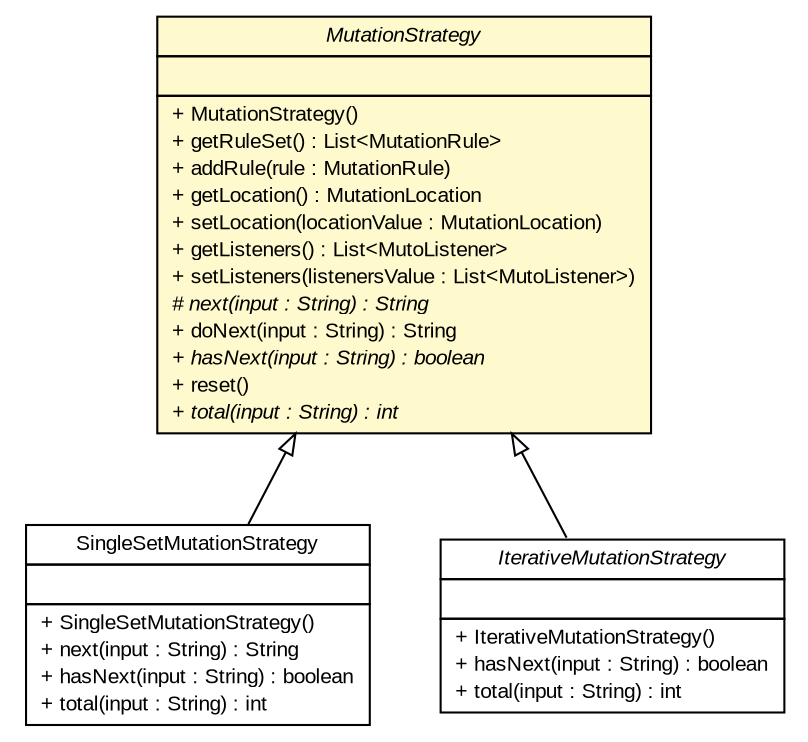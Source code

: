 #!/usr/local/bin/dot
#
# Class diagram 
# Generated by UMLGraph version R5_6 (http://www.umlgraph.org/)
#

digraph G {
	edge [fontname="arial",fontsize=10,labelfontname="arial",labelfontsize=10];
	node [fontname="arial",fontsize=10,shape=plaintext];
	nodesep=0.25;
	ranksep=0.5;
	// com.github.mkolisnyk.muto.generator.MutationStrategy
	c685 [label=<<table title="com.github.mkolisnyk.muto.generator.MutationStrategy" border="0" cellborder="1" cellspacing="0" cellpadding="2" port="p" bgcolor="lemonChiffon" href="./MutationStrategy.html">
		<tr><td><table border="0" cellspacing="0" cellpadding="1">
<tr><td align="center" balign="center"><font face="arial italic"> MutationStrategy </font></td></tr>
		</table></td></tr>
		<tr><td><table border="0" cellspacing="0" cellpadding="1">
<tr><td align="left" balign="left">  </td></tr>
		</table></td></tr>
		<tr><td><table border="0" cellspacing="0" cellpadding="1">
<tr><td align="left" balign="left"> + MutationStrategy() </td></tr>
<tr><td align="left" balign="left"> + getRuleSet() : List&lt;MutationRule&gt; </td></tr>
<tr><td align="left" balign="left"> + addRule(rule : MutationRule) </td></tr>
<tr><td align="left" balign="left"> + getLocation() : MutationLocation </td></tr>
<tr><td align="left" balign="left"> + setLocation(locationValue : MutationLocation) </td></tr>
<tr><td align="left" balign="left"> + getListeners() : List&lt;MutoListener&gt; </td></tr>
<tr><td align="left" balign="left"> + setListeners(listenersValue : List&lt;MutoListener&gt;) </td></tr>
<tr><td align="left" balign="left"><font face="arial italic" point-size="10.0"> # next(input : String) : String </font></td></tr>
<tr><td align="left" balign="left"> + doNext(input : String) : String </td></tr>
<tr><td align="left" balign="left"><font face="arial italic" point-size="10.0"> + hasNext(input : String) : boolean </font></td></tr>
<tr><td align="left" balign="left"> + reset() </td></tr>
<tr><td align="left" balign="left"><font face="arial italic" point-size="10.0"> + total(input : String) : int </font></td></tr>
		</table></td></tr>
		</table>>, URL="./MutationStrategy.html", fontname="arial", fontcolor="black", fontsize=10.0];
	// com.github.mkolisnyk.muto.generator.strategies.SingleSetMutationStrategy
	c691 [label=<<table title="com.github.mkolisnyk.muto.generator.strategies.SingleSetMutationStrategy" border="0" cellborder="1" cellspacing="0" cellpadding="2" port="p" href="./strategies/SingleSetMutationStrategy.html">
		<tr><td><table border="0" cellspacing="0" cellpadding="1">
<tr><td align="center" balign="center"> SingleSetMutationStrategy </td></tr>
		</table></td></tr>
		<tr><td><table border="0" cellspacing="0" cellpadding="1">
<tr><td align="left" balign="left">  </td></tr>
		</table></td></tr>
		<tr><td><table border="0" cellspacing="0" cellpadding="1">
<tr><td align="left" balign="left"> + SingleSetMutationStrategy() </td></tr>
<tr><td align="left" balign="left"> + next(input : String) : String </td></tr>
<tr><td align="left" balign="left"> + hasNext(input : String) : boolean </td></tr>
<tr><td align="left" balign="left"> + total(input : String) : int </td></tr>
		</table></td></tr>
		</table>>, URL="./strategies/SingleSetMutationStrategy.html", fontname="arial", fontcolor="black", fontsize=10.0];
	// com.github.mkolisnyk.muto.generator.strategies.IterativeMutationStrategy
	c693 [label=<<table title="com.github.mkolisnyk.muto.generator.strategies.IterativeMutationStrategy" border="0" cellborder="1" cellspacing="0" cellpadding="2" port="p" href="./strategies/IterativeMutationStrategy.html">
		<tr><td><table border="0" cellspacing="0" cellpadding="1">
<tr><td align="center" balign="center"><font face="arial italic"> IterativeMutationStrategy </font></td></tr>
		</table></td></tr>
		<tr><td><table border="0" cellspacing="0" cellpadding="1">
<tr><td align="left" balign="left">  </td></tr>
		</table></td></tr>
		<tr><td><table border="0" cellspacing="0" cellpadding="1">
<tr><td align="left" balign="left"> + IterativeMutationStrategy() </td></tr>
<tr><td align="left" balign="left"> + hasNext(input : String) : boolean </td></tr>
<tr><td align="left" balign="left"> + total(input : String) : int </td></tr>
		</table></td></tr>
		</table>>, URL="./strategies/IterativeMutationStrategy.html", fontname="arial", fontcolor="black", fontsize=10.0];
	//com.github.mkolisnyk.muto.generator.strategies.SingleSetMutationStrategy extends com.github.mkolisnyk.muto.generator.MutationStrategy
	c685:p -> c691:p [dir=back,arrowtail=empty];
	//com.github.mkolisnyk.muto.generator.strategies.IterativeMutationStrategy extends com.github.mkolisnyk.muto.generator.MutationStrategy
	c685:p -> c693:p [dir=back,arrowtail=empty];
}

